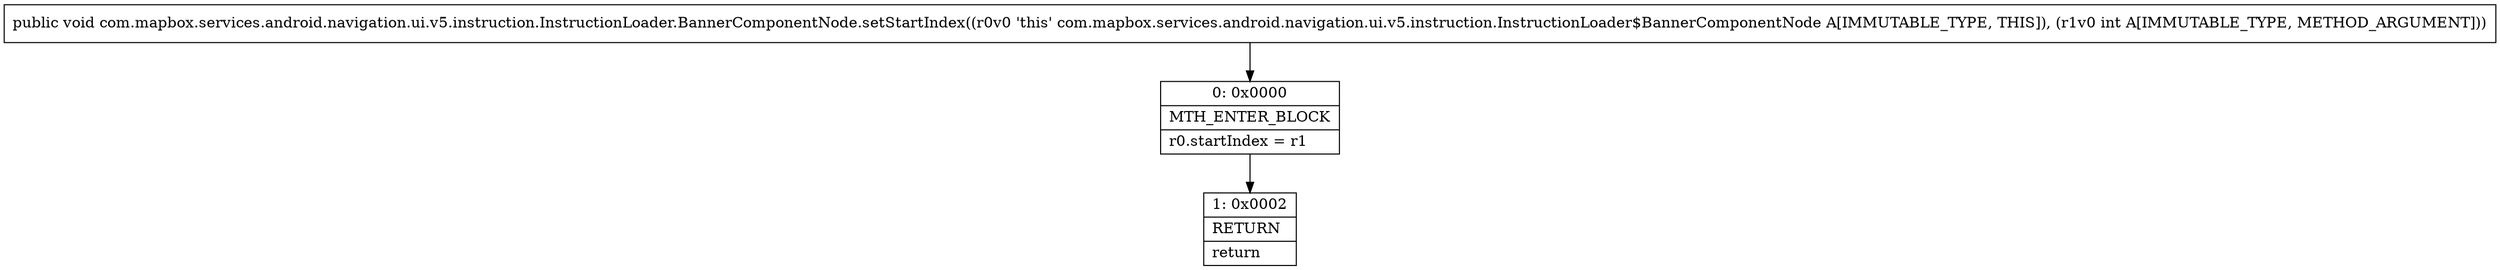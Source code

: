 digraph "CFG forcom.mapbox.services.android.navigation.ui.v5.instruction.InstructionLoader.BannerComponentNode.setStartIndex(I)V" {
Node_0 [shape=record,label="{0\:\ 0x0000|MTH_ENTER_BLOCK\l|r0.startIndex = r1\l}"];
Node_1 [shape=record,label="{1\:\ 0x0002|RETURN\l|return\l}"];
MethodNode[shape=record,label="{public void com.mapbox.services.android.navigation.ui.v5.instruction.InstructionLoader.BannerComponentNode.setStartIndex((r0v0 'this' com.mapbox.services.android.navigation.ui.v5.instruction.InstructionLoader$BannerComponentNode A[IMMUTABLE_TYPE, THIS]), (r1v0 int A[IMMUTABLE_TYPE, METHOD_ARGUMENT])) }"];
MethodNode -> Node_0;
Node_0 -> Node_1;
}

